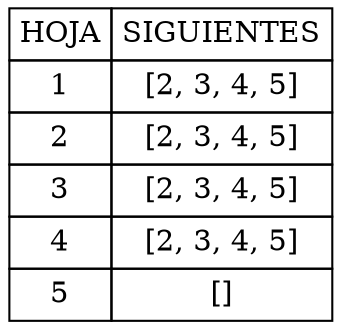  digraph html {
abc [shape=none, margin=0, label=<
<TABLE BORDER="0" CELLBORDER="1" CELLSPACING="0" CELLPADDING="4"><tr><td>HOJA</td><td>SIGUIENTES</td></tr><tr><td>1</td><td>[2, 3, 4, 5]</td></tr><tr><td>2</td><td>[2, 3, 4, 5]</td></tr><tr><td>3</td><td>[2, 3, 4, 5]</td></tr><tr><td>4</td><td>[2, 3, 4, 5]</td></tr><tr><td>5</td><td>[]</td></tr></TABLE>>];
}
